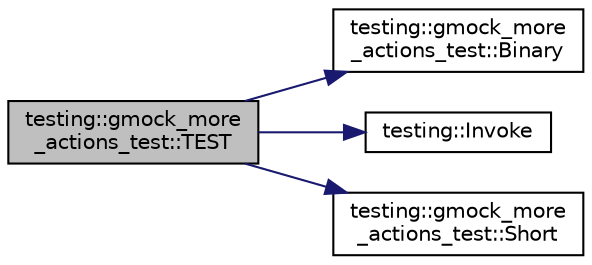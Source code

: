 digraph "testing::gmock_more_actions_test::TEST"
{
 // LATEX_PDF_SIZE
  bgcolor="transparent";
  edge [fontname="Helvetica",fontsize="10",labelfontname="Helvetica",labelfontsize="10"];
  node [fontname="Helvetica",fontsize="10",shape=record];
  rankdir="LR";
  Node1 [label="testing::gmock_more\l_actions_test::TEST",height=0.2,width=0.4,color="black", fillcolor="grey75", style="filled", fontcolor="black",tooltip=" "];
  Node1 -> Node2 [color="midnightblue",fontsize="10",style="solid",fontname="Helvetica"];
  Node2 [label="testing::gmock_more\l_actions_test::Binary",height=0.2,width=0.4,color="black",URL="$namespacetesting_1_1gmock__more__actions__test.html#a853c9f048674a60798b930750b74a1df",tooltip=" "];
  Node1 -> Node3 [color="midnightblue",fontsize="10",style="solid",fontname="Helvetica"];
  Node3 [label="testing::Invoke",height=0.2,width=0.4,color="black",URL="$namespacetesting.html#a620bba98fc80a3cda99b06b1f9221dc8",tooltip=" "];
  Node1 -> Node4 [color="midnightblue",fontsize="10",style="solid",fontname="Helvetica"];
  Node4 [label="testing::gmock_more\l_actions_test::Short",height=0.2,width=0.4,color="black",URL="$namespacetesting_1_1gmock__more__actions__test.html#a00503d3168f1123e314c0d42b7e10b88",tooltip=" "];
}
